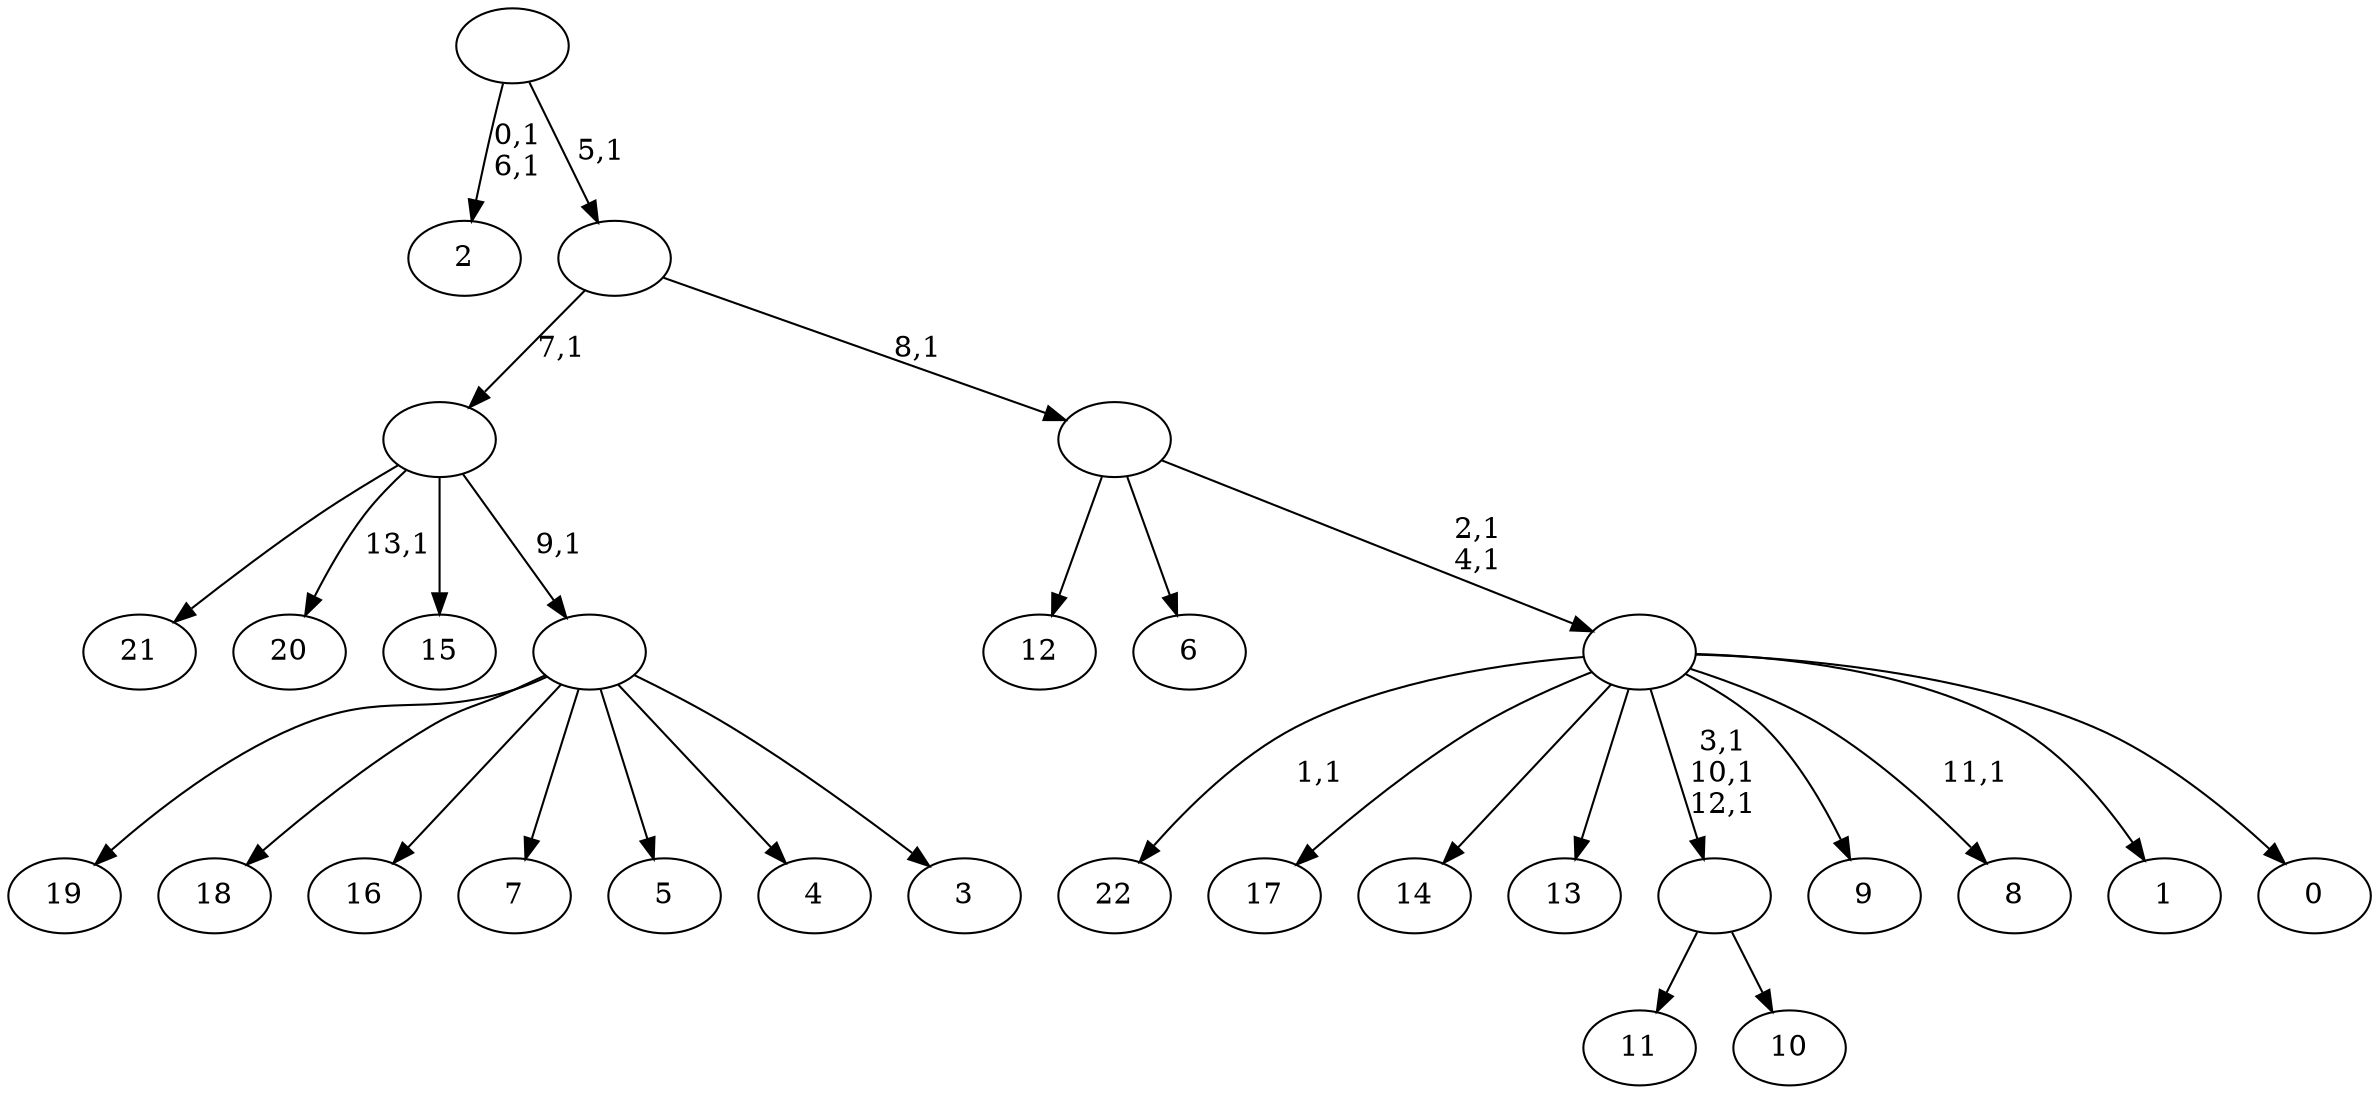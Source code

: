 digraph T {
	37 [label="22"]
	35 [label="21"]
	34 [label="20"]
	32 [label="19"]
	31 [label="18"]
	30 [label="17"]
	29 [label="16"]
	28 [label="15"]
	27 [label="14"]
	26 [label="13"]
	25 [label="12"]
	24 [label="11"]
	23 [label="10"]
	22 [label=""]
	19 [label="9"]
	18 [label="8"]
	16 [label="7"]
	15 [label="6"]
	14 [label="5"]
	13 [label="4"]
	12 [label="3"]
	11 [label=""]
	10 [label=""]
	9 [label="2"]
	6 [label="1"]
	5 [label="0"]
	4 [label=""]
	2 [label=""]
	1 [label=""]
	0 [label=""]
	22 -> 24 [label=""]
	22 -> 23 [label=""]
	11 -> 32 [label=""]
	11 -> 31 [label=""]
	11 -> 29 [label=""]
	11 -> 16 [label=""]
	11 -> 14 [label=""]
	11 -> 13 [label=""]
	11 -> 12 [label=""]
	10 -> 34 [label="13,1"]
	10 -> 35 [label=""]
	10 -> 28 [label=""]
	10 -> 11 [label="9,1"]
	4 -> 18 [label="11,1"]
	4 -> 22 [label="3,1\n10,1\n12,1"]
	4 -> 37 [label="1,1"]
	4 -> 30 [label=""]
	4 -> 27 [label=""]
	4 -> 26 [label=""]
	4 -> 19 [label=""]
	4 -> 6 [label=""]
	4 -> 5 [label=""]
	2 -> 4 [label="2,1\n4,1"]
	2 -> 25 [label=""]
	2 -> 15 [label=""]
	1 -> 10 [label="7,1"]
	1 -> 2 [label="8,1"]
	0 -> 9 [label="0,1\n6,1"]
	0 -> 1 [label="5,1"]
}
